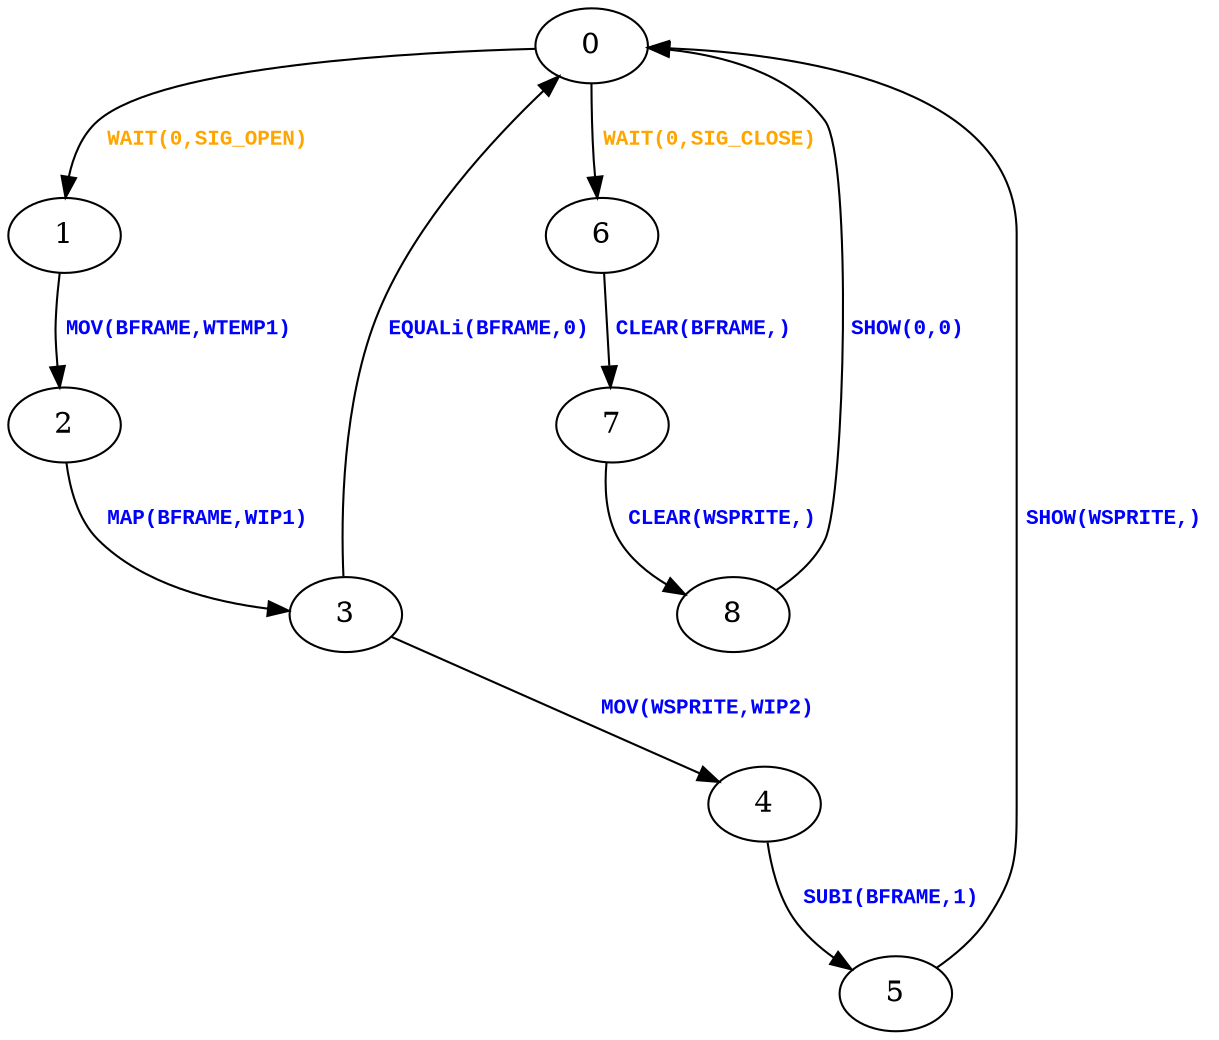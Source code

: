 digraph {
 node [shape=oval];
"0" -> "1"[fontcolor=orange, label=< <table border="0"><tr><td><font face="Courier New" point-size="10"><b>WAIT(0,SIG_OPEN)<br align="left"/></b></font></td></tr>
</table>>];
"0" -> "6"[fontcolor=orange, label=< <table border="0"><tr><td><font face="Courier New" point-size="10"><b>WAIT(0,SIG_CLOSE)<br align="left"/></b></font></td></tr>
</table>>];
"1" -> "2"[fontcolor=blue, label=< <table border="0"><tr><td><font face="Courier New" point-size="10"><b>MOV(BFRAME,WTEMP1)<br align="left"/></b></font></td></tr>
</table>>];
"2" -> "3"[fontcolor=blue, label=< <table border="0"><tr><td><font face="Courier New" point-size="10"><b>MAP(BFRAME,WIP1)<br align="left"/></b></font></td></tr>
</table>>];
"3" -> "0"[fontcolor=blue, label=< <table border="0"><tr><td><font face="Courier New" point-size="10"><b>EQUALi(BFRAME,0)<br align="left"/></b></font></td></tr>
</table>>];
"3" -> "4"[fontcolor=blue, label=< <table border="0"><tr><td><font face="Courier New" point-size="10"><b>MOV(WSPRITE,WIP2)<br align="left"/></b></font></td></tr>
</table>>];
"4" -> "5"[fontcolor=blue, label=< <table border="0"><tr><td><font face="Courier New" point-size="10"><b>SUBI(BFRAME,1)<br align="left"/></b></font></td></tr>
</table>>];
"5" -> "0"[fontcolor=blue, label=< <table border="0"><tr><td><font face="Courier New" point-size="10"><b>SHOW(WSPRITE,)<br align="left"/></b></font></td></tr>
</table>>];
"6" -> "7"[fontcolor=blue, label=< <table border="0"><tr><td><font face="Courier New" point-size="10"><b>CLEAR(BFRAME,)<br align="left"/></b></font></td></tr>
</table>>];
"7" -> "8"[fontcolor=blue, label=< <table border="0"><tr><td><font face="Courier New" point-size="10"><b>CLEAR(WSPRITE,)<br align="left"/></b></font></td></tr>
</table>>];
"8" -> "0"[fontcolor=blue, label=< <table border="0"><tr><td><font face="Courier New" point-size="10"><b>SHOW(0,0)<br align="left"/></b></font></td></tr>
</table>>];
}
